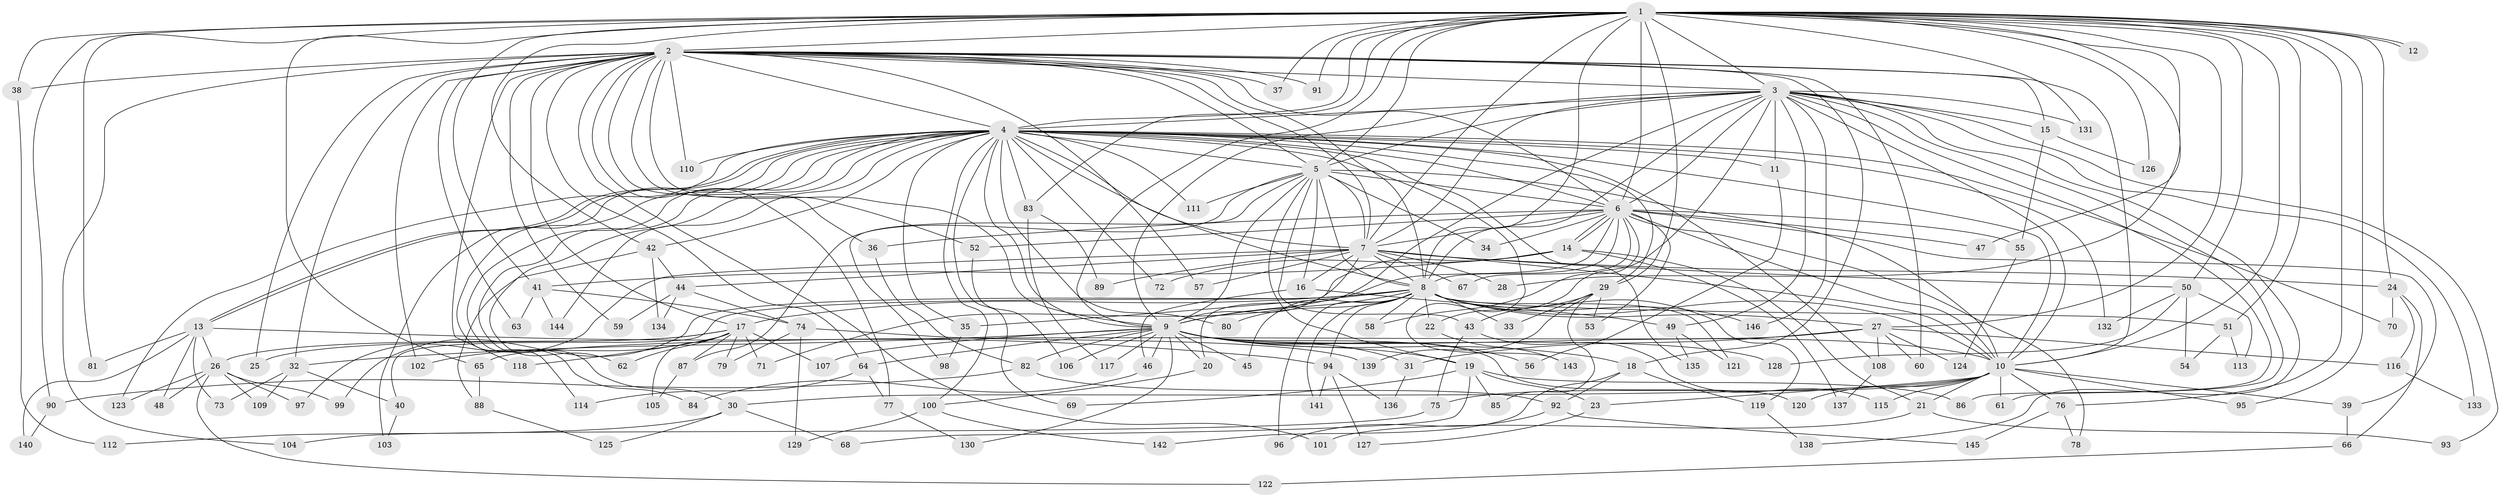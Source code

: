 // coarse degree distribution, {27: 0.008620689655172414, 50: 0.008620689655172414, 19: 0.008620689655172414, 13: 0.008620689655172414, 18: 0.008620689655172414, 32: 0.008620689655172414, 22: 0.008620689655172414, 16: 0.008620689655172414, 3: 0.15517241379310345, 2: 0.5258620689655172, 6: 0.017241379310344827, 10: 0.008620689655172414, 5: 0.06896551724137931, 4: 0.08620689655172414, 11: 0.008620689655172414, 7: 0.034482758620689655, 8: 0.008620689655172414, 1: 0.017241379310344827}
// Generated by graph-tools (version 1.1) at 2025/23/03/03/25 07:23:47]
// undirected, 146 vertices, 317 edges
graph export_dot {
graph [start="1"]
  node [color=gray90,style=filled];
  1;
  2;
  3;
  4;
  5;
  6;
  7;
  8;
  9;
  10;
  11;
  12;
  13;
  14;
  15;
  16;
  17;
  18;
  19;
  20;
  21;
  22;
  23;
  24;
  25;
  26;
  27;
  28;
  29;
  30;
  31;
  32;
  33;
  34;
  35;
  36;
  37;
  38;
  39;
  40;
  41;
  42;
  43;
  44;
  45;
  46;
  47;
  48;
  49;
  50;
  51;
  52;
  53;
  54;
  55;
  56;
  57;
  58;
  59;
  60;
  61;
  62;
  63;
  64;
  65;
  66;
  67;
  68;
  69;
  70;
  71;
  72;
  73;
  74;
  75;
  76;
  77;
  78;
  79;
  80;
  81;
  82;
  83;
  84;
  85;
  86;
  87;
  88;
  89;
  90;
  91;
  92;
  93;
  94;
  95;
  96;
  97;
  98;
  99;
  100;
  101;
  102;
  103;
  104;
  105;
  106;
  107;
  108;
  109;
  110;
  111;
  112;
  113;
  114;
  115;
  116;
  117;
  118;
  119;
  120;
  121;
  122;
  123;
  124;
  125;
  126;
  127;
  128;
  129;
  130;
  131;
  132;
  133;
  134;
  135;
  136;
  137;
  138;
  139;
  140;
  141;
  142;
  143;
  144;
  145;
  146;
  1 -- 2;
  1 -- 3;
  1 -- 4;
  1 -- 5;
  1 -- 6;
  1 -- 7;
  1 -- 8;
  1 -- 9;
  1 -- 10;
  1 -- 12;
  1 -- 12;
  1 -- 24;
  1 -- 27;
  1 -- 28;
  1 -- 29;
  1 -- 37;
  1 -- 38;
  1 -- 41;
  1 -- 42;
  1 -- 47;
  1 -- 50;
  1 -- 51;
  1 -- 65;
  1 -- 76;
  1 -- 81;
  1 -- 83;
  1 -- 90;
  1 -- 91;
  1 -- 95;
  1 -- 126;
  1 -- 131;
  2 -- 3;
  2 -- 4;
  2 -- 5;
  2 -- 6;
  2 -- 7;
  2 -- 8;
  2 -- 9;
  2 -- 10;
  2 -- 15;
  2 -- 17;
  2 -- 18;
  2 -- 25;
  2 -- 32;
  2 -- 36;
  2 -- 37;
  2 -- 38;
  2 -- 52;
  2 -- 57;
  2 -- 59;
  2 -- 60;
  2 -- 63;
  2 -- 64;
  2 -- 77;
  2 -- 91;
  2 -- 101;
  2 -- 102;
  2 -- 104;
  2 -- 110;
  2 -- 118;
  3 -- 4;
  3 -- 5;
  3 -- 6;
  3 -- 7;
  3 -- 8;
  3 -- 9;
  3 -- 10;
  3 -- 11;
  3 -- 15;
  3 -- 20;
  3 -- 22;
  3 -- 49;
  3 -- 61;
  3 -- 86;
  3 -- 93;
  3 -- 131;
  3 -- 133;
  3 -- 138;
  3 -- 146;
  4 -- 5;
  4 -- 6;
  4 -- 7;
  4 -- 8;
  4 -- 9;
  4 -- 10;
  4 -- 11;
  4 -- 13;
  4 -- 13;
  4 -- 29;
  4 -- 30;
  4 -- 35;
  4 -- 42;
  4 -- 62;
  4 -- 69;
  4 -- 70;
  4 -- 72;
  4 -- 80;
  4 -- 83;
  4 -- 84;
  4 -- 100;
  4 -- 103;
  4 -- 108;
  4 -- 110;
  4 -- 111;
  4 -- 114;
  4 -- 123;
  4 -- 132;
  4 -- 135;
  4 -- 143;
  4 -- 144;
  5 -- 6;
  5 -- 7;
  5 -- 8;
  5 -- 9;
  5 -- 10;
  5 -- 16;
  5 -- 19;
  5 -- 34;
  5 -- 43;
  5 -- 87;
  5 -- 98;
  5 -- 111;
  6 -- 7;
  6 -- 8;
  6 -- 9;
  6 -- 10;
  6 -- 14;
  6 -- 14;
  6 -- 34;
  6 -- 36;
  6 -- 39;
  6 -- 47;
  6 -- 52;
  6 -- 53;
  6 -- 55;
  6 -- 58;
  6 -- 67;
  6 -- 78;
  7 -- 8;
  7 -- 9;
  7 -- 10;
  7 -- 16;
  7 -- 24;
  7 -- 28;
  7 -- 44;
  7 -- 50;
  7 -- 57;
  7 -- 67;
  7 -- 89;
  7 -- 97;
  8 -- 9;
  8 -- 10;
  8 -- 17;
  8 -- 22;
  8 -- 27;
  8 -- 33;
  8 -- 35;
  8 -- 40;
  8 -- 45;
  8 -- 51;
  8 -- 58;
  8 -- 80;
  8 -- 94;
  8 -- 96;
  8 -- 99;
  8 -- 119;
  8 -- 121;
  8 -- 141;
  8 -- 146;
  9 -- 10;
  9 -- 18;
  9 -- 19;
  9 -- 20;
  9 -- 31;
  9 -- 32;
  9 -- 45;
  9 -- 46;
  9 -- 56;
  9 -- 64;
  9 -- 82;
  9 -- 106;
  9 -- 107;
  9 -- 117;
  9 -- 120;
  9 -- 128;
  9 -- 130;
  10 -- 21;
  10 -- 23;
  10 -- 30;
  10 -- 39;
  10 -- 61;
  10 -- 75;
  10 -- 76;
  10 -- 95;
  10 -- 115;
  10 -- 120;
  11 -- 56;
  13 -- 26;
  13 -- 48;
  13 -- 73;
  13 -- 81;
  13 -- 94;
  13 -- 140;
  14 -- 21;
  14 -- 41;
  14 -- 71;
  14 -- 72;
  14 -- 137;
  15 -- 55;
  15 -- 126;
  16 -- 46;
  16 -- 49;
  17 -- 25;
  17 -- 26;
  17 -- 62;
  17 -- 71;
  17 -- 79;
  17 -- 87;
  17 -- 102;
  17 -- 105;
  17 -- 107;
  17 -- 118;
  18 -- 92;
  18 -- 119;
  18 -- 142;
  19 -- 23;
  19 -- 68;
  19 -- 69;
  19 -- 85;
  19 -- 86;
  20 -- 100;
  21 -- 93;
  21 -- 101;
  22 -- 143;
  23 -- 127;
  24 -- 66;
  24 -- 70;
  24 -- 116;
  26 -- 48;
  26 -- 97;
  26 -- 99;
  26 -- 109;
  26 -- 122;
  26 -- 123;
  27 -- 31;
  27 -- 60;
  27 -- 65;
  27 -- 108;
  27 -- 116;
  27 -- 124;
  29 -- 33;
  29 -- 43;
  29 -- 53;
  29 -- 85;
  29 -- 139;
  30 -- 68;
  30 -- 112;
  30 -- 125;
  31 -- 136;
  32 -- 40;
  32 -- 73;
  32 -- 109;
  35 -- 98;
  36 -- 82;
  38 -- 112;
  39 -- 66;
  40 -- 103;
  41 -- 63;
  41 -- 74;
  41 -- 144;
  42 -- 44;
  42 -- 88;
  42 -- 134;
  43 -- 75;
  43 -- 115;
  44 -- 59;
  44 -- 74;
  44 -- 134;
  46 -- 84;
  49 -- 121;
  49 -- 135;
  50 -- 54;
  50 -- 113;
  50 -- 128;
  50 -- 132;
  51 -- 54;
  51 -- 113;
  52 -- 106;
  55 -- 124;
  64 -- 77;
  64 -- 114;
  65 -- 88;
  66 -- 122;
  74 -- 79;
  74 -- 129;
  74 -- 139;
  75 -- 104;
  76 -- 78;
  76 -- 145;
  77 -- 130;
  82 -- 90;
  82 -- 92;
  83 -- 89;
  83 -- 117;
  87 -- 105;
  88 -- 125;
  90 -- 140;
  92 -- 96;
  92 -- 145;
  94 -- 127;
  94 -- 136;
  94 -- 141;
  100 -- 129;
  100 -- 142;
  108 -- 137;
  116 -- 133;
  119 -- 138;
}
